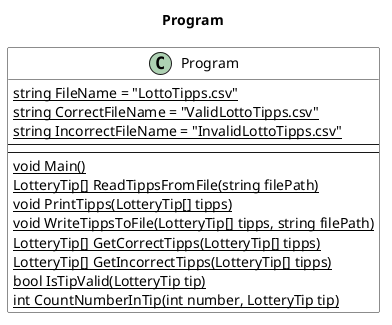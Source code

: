 @startuml Program
title Program
class Program #White {
  {static} string FileName = "LottoTipps.csv"
  {static} string CorrectFileName = "ValidLottoTipps.csv"
  {static} string IncorrectFileName = "InvalidLottoTipps.csv"
---
---
{static} void Main()
{static} LotteryTip[] ReadTippsFromFile(string filePath)
{static} void PrintTipps(LotteryTip[] tipps)
{static} void WriteTippsToFile(LotteryTip[] tipps, string filePath)
{static} LotteryTip[] GetCorrectTipps(LotteryTip[] tipps)
{static} LotteryTip[] GetIncorrectTipps(LotteryTip[] tipps)
{static} bool IsTipValid(LotteryTip tip)
{static} int CountNumberInTip(int number, LotteryTip tip)
}
@enduml
